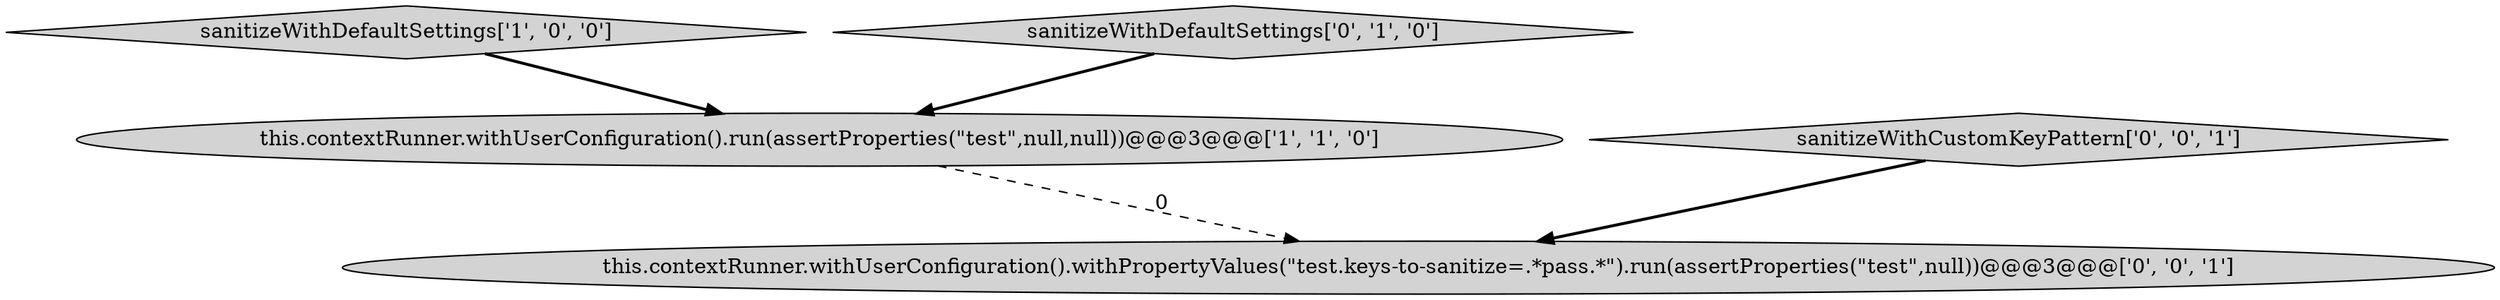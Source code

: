 digraph {
1 [style = filled, label = "sanitizeWithDefaultSettings['1', '0', '0']", fillcolor = lightgray, shape = diamond image = "AAA0AAABBB1BBB"];
3 [style = filled, label = "this.contextRunner.withUserConfiguration().withPropertyValues(\"test.keys-to-sanitize=.*pass.*\").run(assertProperties(\"test\",null))@@@3@@@['0', '0', '1']", fillcolor = lightgray, shape = ellipse image = "AAA0AAABBB3BBB"];
2 [style = filled, label = "sanitizeWithDefaultSettings['0', '1', '0']", fillcolor = lightgray, shape = diamond image = "AAA0AAABBB2BBB"];
4 [style = filled, label = "sanitizeWithCustomKeyPattern['0', '0', '1']", fillcolor = lightgray, shape = diamond image = "AAA0AAABBB3BBB"];
0 [style = filled, label = "this.contextRunner.withUserConfiguration().run(assertProperties(\"test\",null,null))@@@3@@@['1', '1', '0']", fillcolor = lightgray, shape = ellipse image = "AAA0AAABBB1BBB"];
2->0 [style = bold, label=""];
0->3 [style = dashed, label="0"];
1->0 [style = bold, label=""];
4->3 [style = bold, label=""];
}
